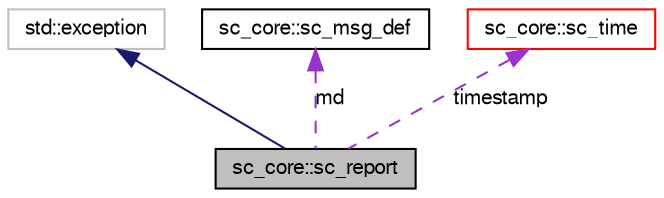 digraph G
{
  edge [fontname="FreeSans",fontsize="10",labelfontname="FreeSans",labelfontsize="10"];
  node [fontname="FreeSans",fontsize="10",shape=record];
  Node1 [label="sc_core::sc_report",height=0.2,width=0.4,color="black", fillcolor="grey75", style="filled" fontcolor="black"];
  Node2 -> Node1 [dir=back,color="midnightblue",fontsize="10",style="solid",fontname="FreeSans"];
  Node2 [label="std::exception",height=0.2,width=0.4,color="grey75", fillcolor="white", style="filled",tooltip="STL class."];
  Node3 -> Node1 [dir=back,color="darkorchid3",fontsize="10",style="dashed",label="md",fontname="FreeSans"];
  Node3 [label="sc_core::sc_msg_def",height=0.2,width=0.4,color="black", fillcolor="white", style="filled",URL="$a00130.html"];
  Node4 -> Node1 [dir=back,color="darkorchid3",fontsize="10",style="dashed",label="timestamp",fontname="FreeSans"];
  Node4 [label="sc_core::sc_time",height=0.2,width=0.4,color="red", fillcolor="white", style="filled",URL="$a00214.html"];
}
